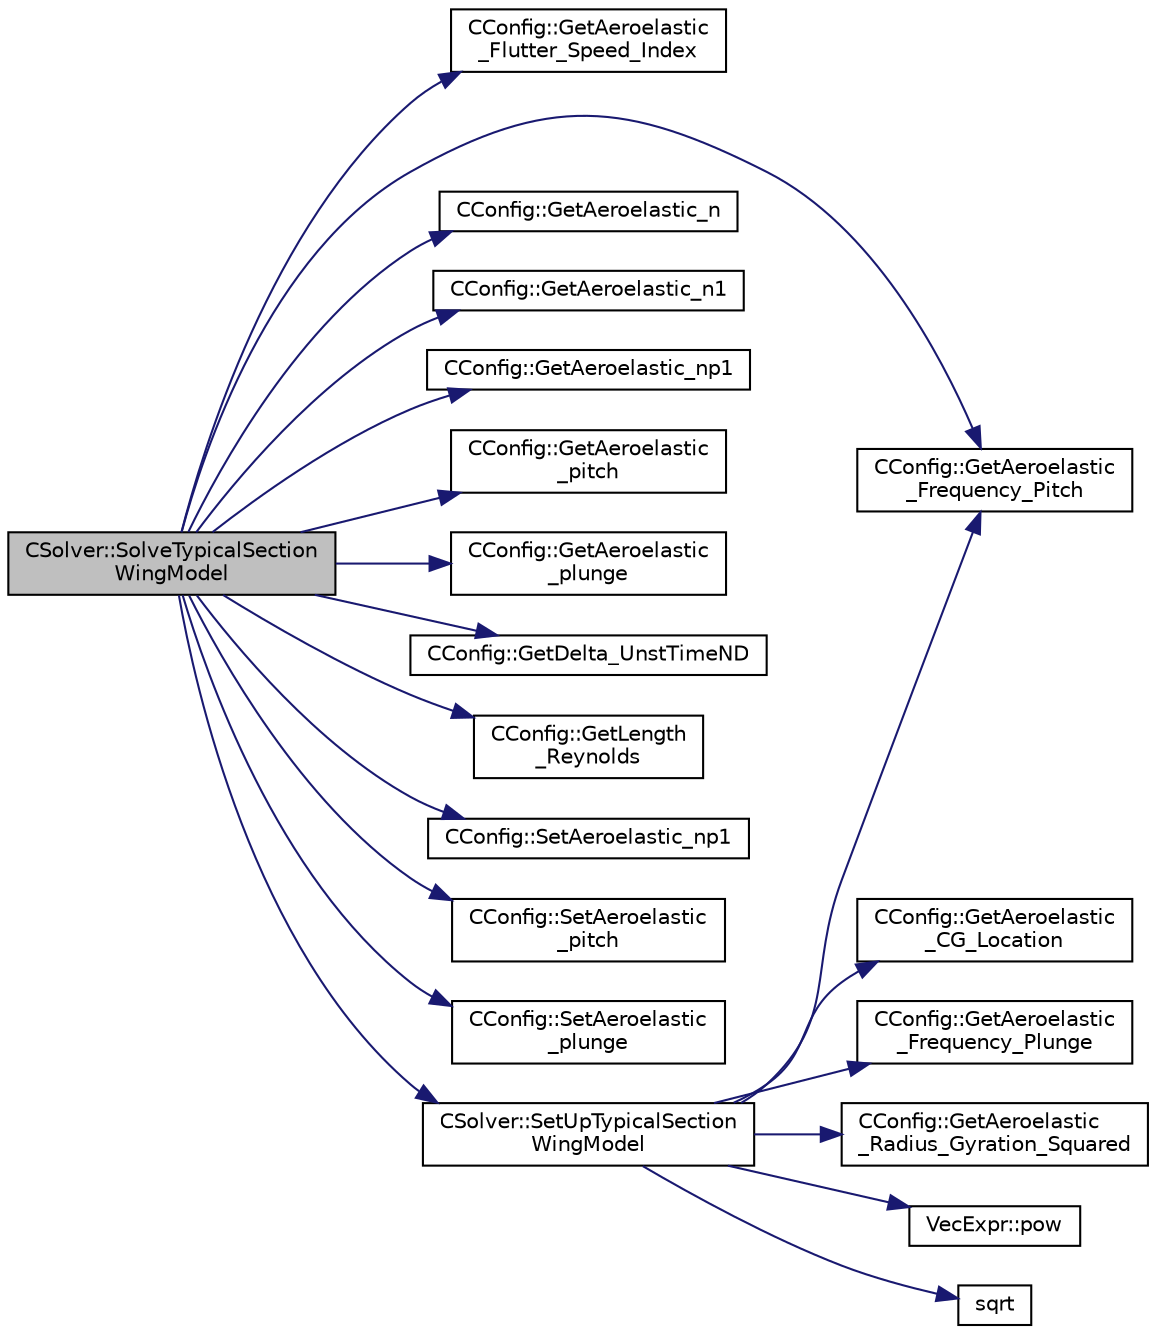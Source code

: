 digraph "CSolver::SolveTypicalSectionWingModel"
{
 // LATEX_PDF_SIZE
  edge [fontname="Helvetica",fontsize="10",labelfontname="Helvetica",labelfontsize="10"];
  node [fontname="Helvetica",fontsize="10",shape=record];
  rankdir="LR";
  Node1 [label="CSolver::SolveTypicalSection\lWingModel",height=0.2,width=0.4,color="black", fillcolor="grey75", style="filled", fontcolor="black",tooltip="Solve the typical section wing model."];
  Node1 -> Node2 [color="midnightblue",fontsize="10",style="solid",fontname="Helvetica"];
  Node2 [label="CConfig::GetAeroelastic\l_Flutter_Speed_Index",height=0.2,width=0.4,color="black", fillcolor="white", style="filled",URL="$classCConfig.html#a3bcf0ba821c10daa7d057cf4c5e718eb",tooltip="Aeroelastic Flutter Speed Index."];
  Node1 -> Node3 [color="midnightblue",fontsize="10",style="solid",fontname="Helvetica"];
  Node3 [label="CConfig::GetAeroelastic\l_Frequency_Pitch",height=0.2,width=0.4,color="black", fillcolor="white", style="filled",URL="$classCConfig.html#a03817b283c6375b5b99326166d609683",tooltip="Uncoupled Aeroelastic Frequency Pitch."];
  Node1 -> Node4 [color="midnightblue",fontsize="10",style="solid",fontname="Helvetica"];
  Node4 [label="CConfig::GetAeroelastic_n",height=0.2,width=0.4,color="black", fillcolor="white", style="filled",URL="$classCConfig.html#a5a2788565c7b0bca7ba8394320091dec",tooltip="Value of Aeroelastic solution coordinate at time n."];
  Node1 -> Node5 [color="midnightblue",fontsize="10",style="solid",fontname="Helvetica"];
  Node5 [label="CConfig::GetAeroelastic_n1",height=0.2,width=0.4,color="black", fillcolor="white", style="filled",URL="$classCConfig.html#a3f9b17d78e3e0731bd2dffb87cf5c61f",tooltip="Value of Aeroelastic solution coordinate at time n-1."];
  Node1 -> Node6 [color="midnightblue",fontsize="10",style="solid",fontname="Helvetica"];
  Node6 [label="CConfig::GetAeroelastic_np1",height=0.2,width=0.4,color="black", fillcolor="white", style="filled",URL="$classCConfig.html#a06d32ccb48272346b73d2df4d0f59b95",tooltip="Value of Aeroelastic solution coordinate at time n+1."];
  Node1 -> Node7 [color="midnightblue",fontsize="10",style="solid",fontname="Helvetica"];
  Node7 [label="CConfig::GetAeroelastic\l_pitch",height=0.2,width=0.4,color="black", fillcolor="white", style="filled",URL="$classCConfig.html#a049b655bdc72dc6f290ba85d337587cc",tooltip="Value of pitching coordinate."];
  Node1 -> Node8 [color="midnightblue",fontsize="10",style="solid",fontname="Helvetica"];
  Node8 [label="CConfig::GetAeroelastic\l_plunge",height=0.2,width=0.4,color="black", fillcolor="white", style="filled",URL="$classCConfig.html#a74d203eb388e3b74c80baec9799e021b",tooltip="Value of plunging coordinate."];
  Node1 -> Node9 [color="midnightblue",fontsize="10",style="solid",fontname="Helvetica"];
  Node9 [label="CConfig::GetDelta_UnstTimeND",height=0.2,width=0.4,color="black", fillcolor="white", style="filled",URL="$classCConfig.html#a0acfef8e480970316e9e672eacd59e9b",tooltip="If we are prforming an unsteady simulation, there is only one value of the time step for the complete..."];
  Node1 -> Node10 [color="midnightblue",fontsize="10",style="solid",fontname="Helvetica"];
  Node10 [label="CConfig::GetLength\l_Reynolds",height=0.2,width=0.4,color="black", fillcolor="white", style="filled",URL="$classCConfig.html#aa8e9fff7ea95095b24af1d6d85e709ef",tooltip="Get the value of the Reynolds length."];
  Node1 -> Node11 [color="midnightblue",fontsize="10",style="solid",fontname="Helvetica"];
  Node11 [label="CConfig::SetAeroelastic_np1",height=0.2,width=0.4,color="black", fillcolor="white", style="filled",URL="$classCConfig.html#a4705094b6e77c4764878ac83a665f02a",tooltip="Value of Aeroelastic solution coordinate at time n+1."];
  Node1 -> Node12 [color="midnightblue",fontsize="10",style="solid",fontname="Helvetica"];
  Node12 [label="CConfig::SetAeroelastic\l_pitch",height=0.2,width=0.4,color="black", fillcolor="white", style="filled",URL="$classCConfig.html#a9ba428baa92dc36b447d424450a49b1a",tooltip="Value of pitching coordinate."];
  Node1 -> Node13 [color="midnightblue",fontsize="10",style="solid",fontname="Helvetica"];
  Node13 [label="CConfig::SetAeroelastic\l_plunge",height=0.2,width=0.4,color="black", fillcolor="white", style="filled",URL="$classCConfig.html#a265f87e00ba2ed387f084082c7f6d1cb",tooltip="Value of plunging coordinate."];
  Node1 -> Node14 [color="midnightblue",fontsize="10",style="solid",fontname="Helvetica"];
  Node14 [label="CSolver::SetUpTypicalSection\lWingModel",height=0.2,width=0.4,color="black", fillcolor="white", style="filled",URL="$classCSolver.html#a85ab76dcef372e9cf25c7df9738b364b",tooltip="Sets up the generalized eigenvectors and eigenvalues needed to solve the aeroelastic equations."];
  Node14 -> Node15 [color="midnightblue",fontsize="10",style="solid",fontname="Helvetica"];
  Node15 [label="CConfig::GetAeroelastic\l_CG_Location",height=0.2,width=0.4,color="black", fillcolor="white", style="filled",URL="$classCConfig.html#af54ebb13d7b874bafae1e258629c0b4e",tooltip="Aeroelastic center of gravity location."];
  Node14 -> Node3 [color="midnightblue",fontsize="10",style="solid",fontname="Helvetica"];
  Node14 -> Node16 [color="midnightblue",fontsize="10",style="solid",fontname="Helvetica"];
  Node16 [label="CConfig::GetAeroelastic\l_Frequency_Plunge",height=0.2,width=0.4,color="black", fillcolor="white", style="filled",URL="$classCConfig.html#a6efeb737db8da3ee4dc945844e6f3807",tooltip="Uncoupled Aeroelastic Frequency Plunge."];
  Node14 -> Node17 [color="midnightblue",fontsize="10",style="solid",fontname="Helvetica"];
  Node17 [label="CConfig::GetAeroelastic\l_Radius_Gyration_Squared",height=0.2,width=0.4,color="black", fillcolor="white", style="filled",URL="$classCConfig.html#a8136aa229f7aa14a1853b8dcdff046fb",tooltip="Aeroelastic radius of gyration squared."];
  Node14 -> Node18 [color="midnightblue",fontsize="10",style="solid",fontname="Helvetica"];
  Node18 [label="VecExpr::pow",height=0.2,width=0.4,color="black", fillcolor="white", style="filled",URL="$group__VecExpr.html#ga7fb255e1f2a1773d3cc6ff7bee1aadd2",tooltip=" "];
  Node14 -> Node19 [color="midnightblue",fontsize="10",style="solid",fontname="Helvetica"];
  Node19 [label="sqrt",height=0.2,width=0.4,color="black", fillcolor="white", style="filled",URL="$group__SIMD.html#ga54a1925ab40fb4249ea255072520de35",tooltip=" "];
}
